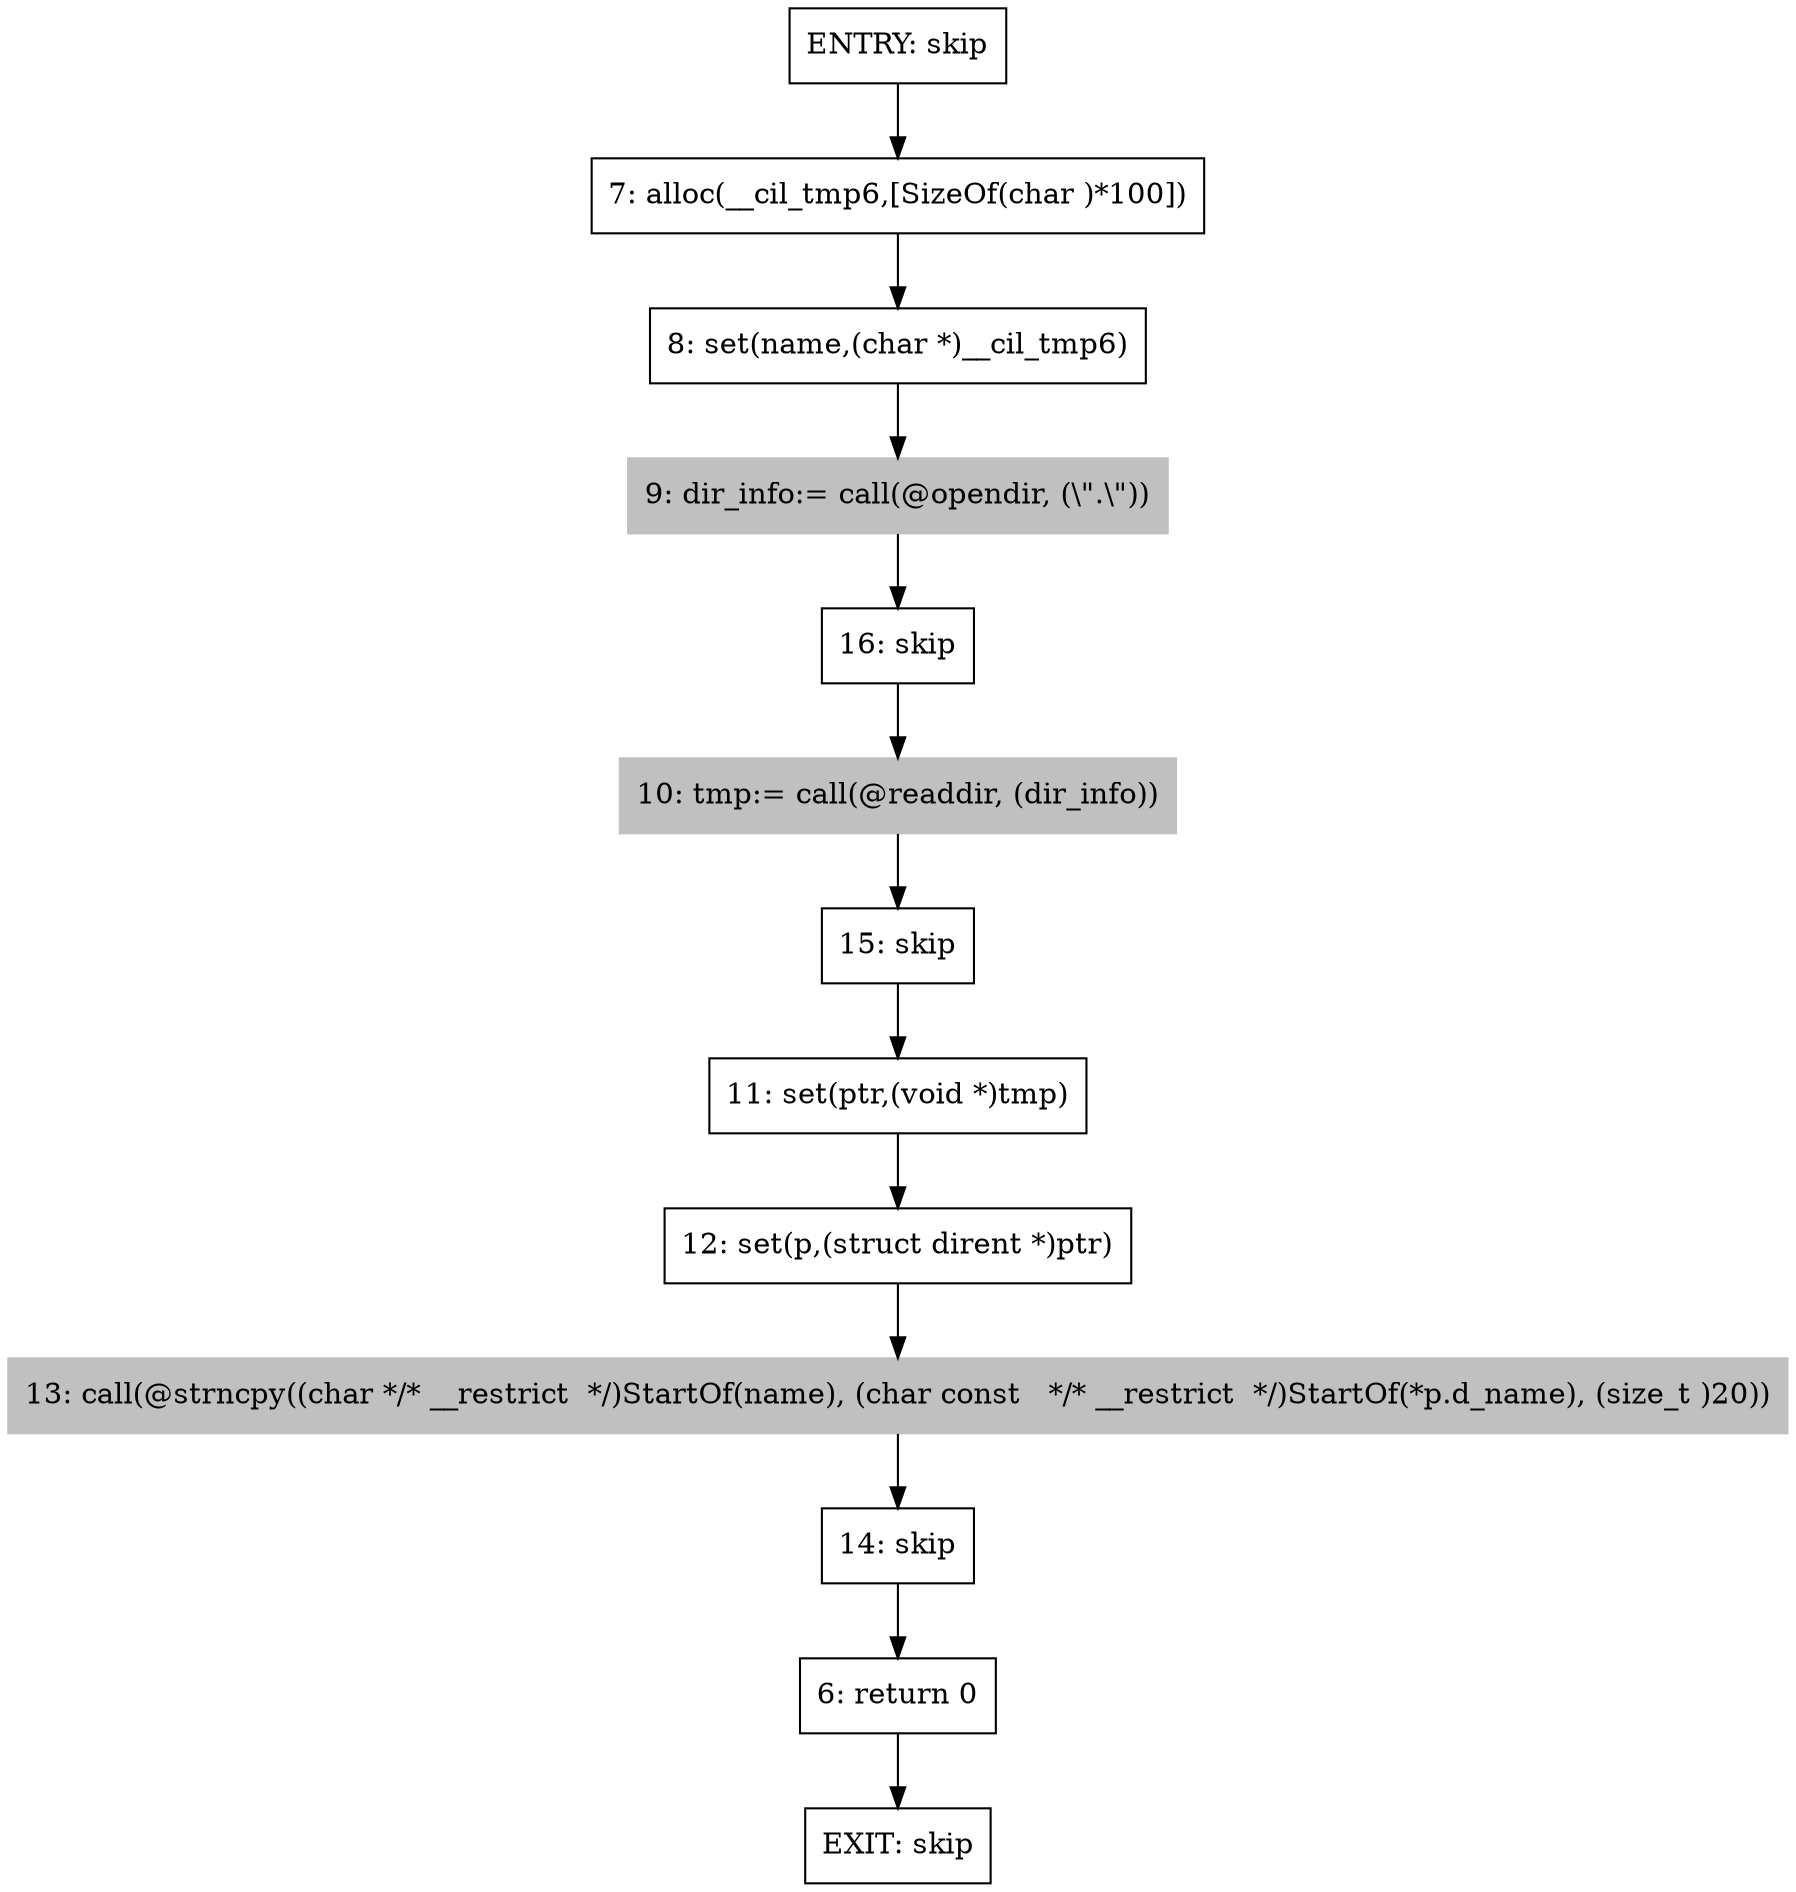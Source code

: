 digraph main {
{
node [shape=box]
16[label="16: skip"]
15[label="15: skip"]
14[label="14: skip"]
13[label="13: call(@strncpy((char */* __restrict  */)StartOf(name), (char const   */* __restrict  */)StartOf(*p.d_name), (size_t )20))" style=filled color=grey]
12[label="12: set(p,(struct dirent *)ptr)"]
11[label="11: set(ptr,(void *)tmp)"]
10[label="10: tmp:= call(@readdir, (dir_info))" style=filled color=grey]
9[label="9: dir_info:= call(@opendir, (\\\".\\\"))" style=filled color=grey]
8[label="8: set(name,(char *)__cil_tmp6)"]
7[label="7: alloc(__cil_tmp6,[SizeOf(char )*100])"]
6[label="6: return 0"]
EXIT[label="EXIT: skip"]
ENTRY[label="ENTRY: skip"]
}
16 -> 10
15 -> 11
14 -> 6
13 -> 14
12 -> 13
11 -> 12
10 -> 15
9 -> 16
8 -> 9
7 -> 8
6 -> EXIT
ENTRY -> 7
}
